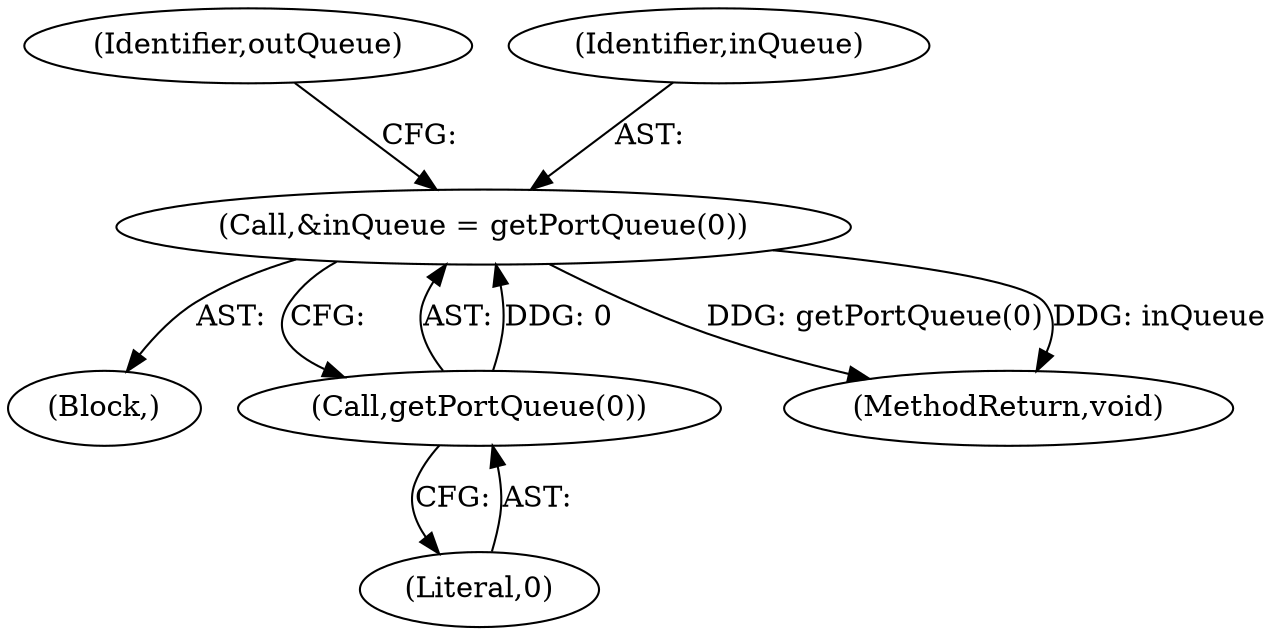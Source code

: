 digraph "0_Android_65756b4082cd79a2d99b2ccb5b392291fd53703f@pointer" {
"1000108" [label="(Call,&inQueue = getPortQueue(0))"];
"1000110" [label="(Call,getPortQueue(0))"];
"1000110" [label="(Call,getPortQueue(0))"];
"1000114" [label="(Identifier,outQueue)"];
"1000106" [label="(Block,)"];
"1000109" [label="(Identifier,inQueue)"];
"1000631" [label="(MethodReturn,void)"];
"1000108" [label="(Call,&inQueue = getPortQueue(0))"];
"1000111" [label="(Literal,0)"];
"1000108" -> "1000106"  [label="AST: "];
"1000108" -> "1000110"  [label="CFG: "];
"1000109" -> "1000108"  [label="AST: "];
"1000110" -> "1000108"  [label="AST: "];
"1000114" -> "1000108"  [label="CFG: "];
"1000108" -> "1000631"  [label="DDG: getPortQueue(0)"];
"1000108" -> "1000631"  [label="DDG: inQueue"];
"1000110" -> "1000108"  [label="DDG: 0"];
"1000110" -> "1000111"  [label="CFG: "];
"1000111" -> "1000110"  [label="AST: "];
}
